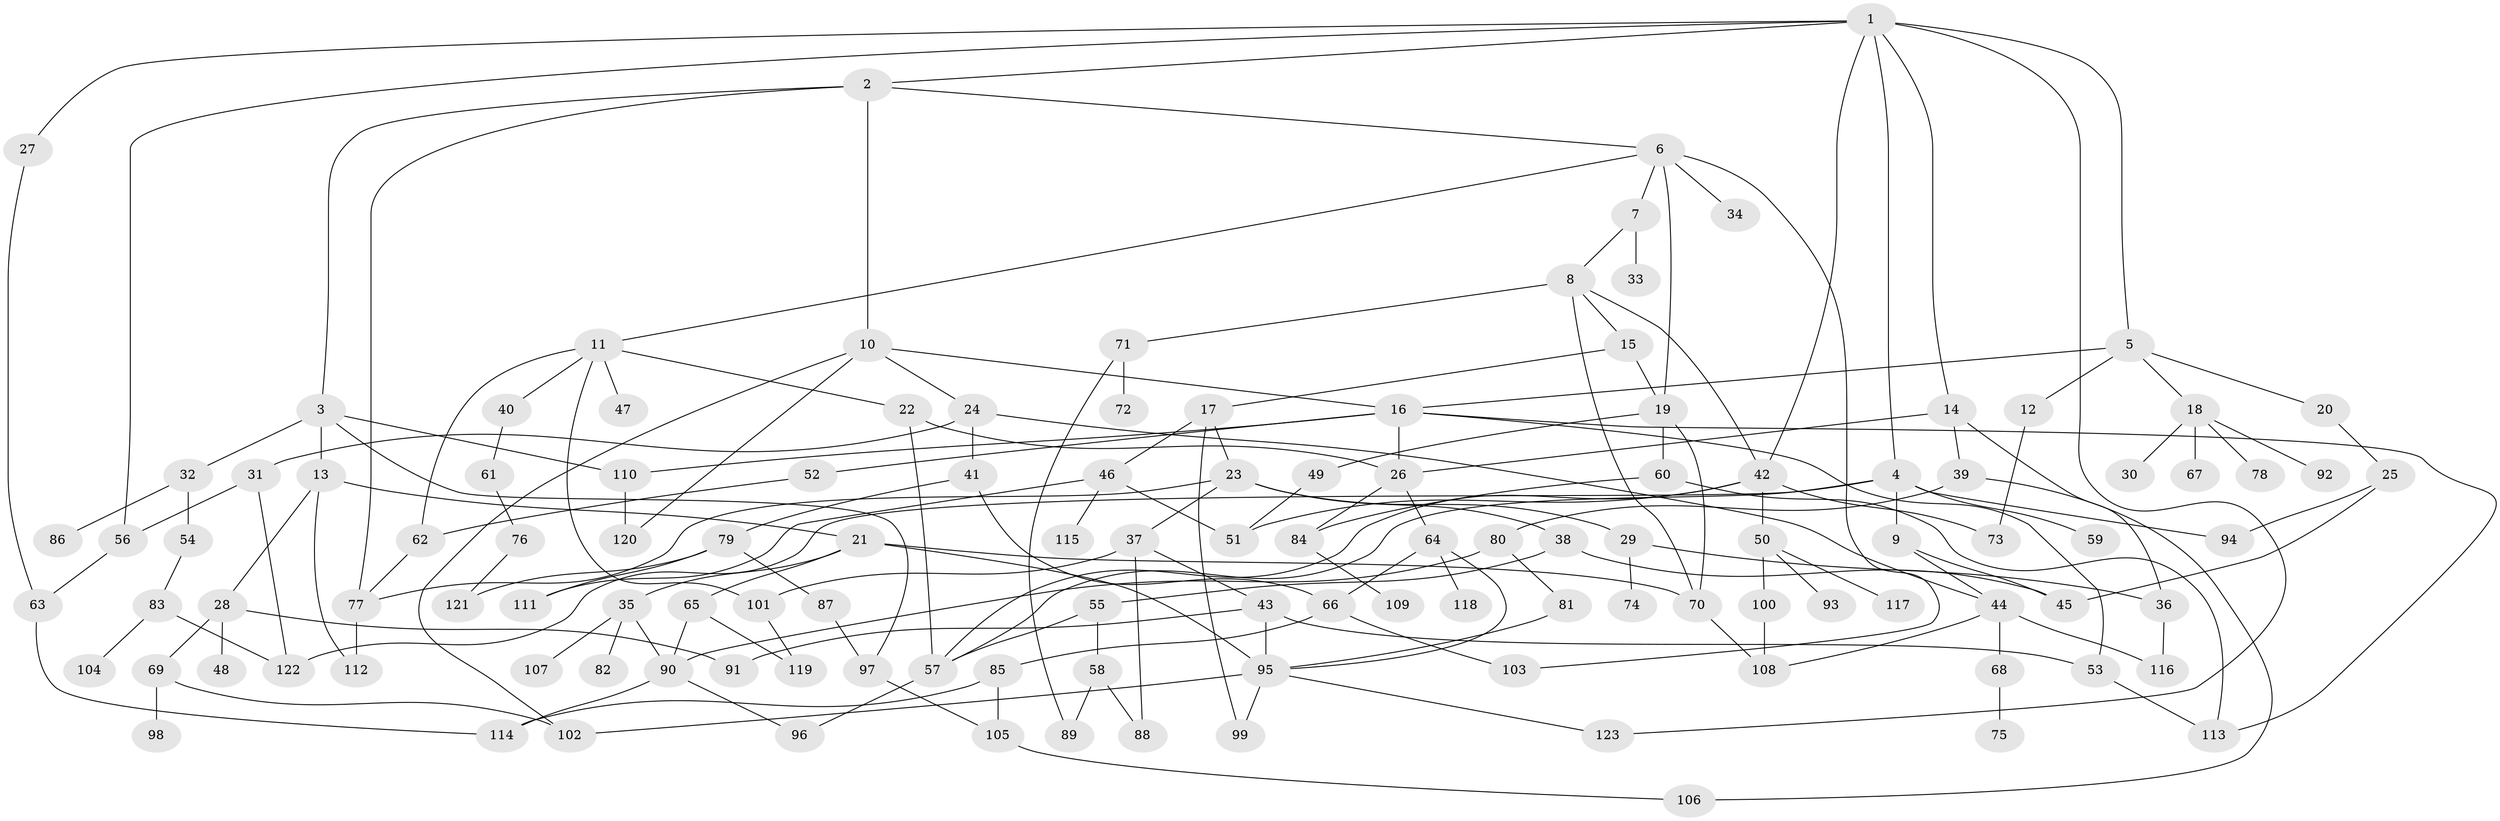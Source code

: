 // coarse degree distribution, {12: 0.012048192771084338, 9: 0.03614457831325301, 5: 0.060240963855421686, 8: 0.012048192771084338, 2: 0.2289156626506024, 3: 0.26506024096385544, 7: 0.08433734939759036, 4: 0.12048192771084337, 1: 0.18072289156626506}
// Generated by graph-tools (version 1.1) at 2025/41/03/06/25 10:41:27]
// undirected, 123 vertices, 181 edges
graph export_dot {
graph [start="1"]
  node [color=gray90,style=filled];
  1;
  2;
  3;
  4;
  5;
  6;
  7;
  8;
  9;
  10;
  11;
  12;
  13;
  14;
  15;
  16;
  17;
  18;
  19;
  20;
  21;
  22;
  23;
  24;
  25;
  26;
  27;
  28;
  29;
  30;
  31;
  32;
  33;
  34;
  35;
  36;
  37;
  38;
  39;
  40;
  41;
  42;
  43;
  44;
  45;
  46;
  47;
  48;
  49;
  50;
  51;
  52;
  53;
  54;
  55;
  56;
  57;
  58;
  59;
  60;
  61;
  62;
  63;
  64;
  65;
  66;
  67;
  68;
  69;
  70;
  71;
  72;
  73;
  74;
  75;
  76;
  77;
  78;
  79;
  80;
  81;
  82;
  83;
  84;
  85;
  86;
  87;
  88;
  89;
  90;
  91;
  92;
  93;
  94;
  95;
  96;
  97;
  98;
  99;
  100;
  101;
  102;
  103;
  104;
  105;
  106;
  107;
  108;
  109;
  110;
  111;
  112;
  113;
  114;
  115;
  116;
  117;
  118;
  119;
  120;
  121;
  122;
  123;
  1 -- 2;
  1 -- 4;
  1 -- 5;
  1 -- 14;
  1 -- 27;
  1 -- 42;
  1 -- 56;
  1 -- 123;
  2 -- 3;
  2 -- 6;
  2 -- 10;
  2 -- 77;
  3 -- 13;
  3 -- 32;
  3 -- 110;
  3 -- 97;
  4 -- 9;
  4 -- 57;
  4 -- 59;
  4 -- 94;
  4 -- 122;
  5 -- 12;
  5 -- 16;
  5 -- 18;
  5 -- 20;
  6 -- 7;
  6 -- 11;
  6 -- 34;
  6 -- 103;
  6 -- 19;
  7 -- 8;
  7 -- 33;
  8 -- 15;
  8 -- 71;
  8 -- 42;
  8 -- 70;
  9 -- 44;
  9 -- 45;
  10 -- 24;
  10 -- 102;
  10 -- 120;
  10 -- 16;
  11 -- 22;
  11 -- 40;
  11 -- 47;
  11 -- 62;
  11 -- 101;
  12 -- 73;
  13 -- 21;
  13 -- 28;
  13 -- 112;
  14 -- 26;
  14 -- 39;
  14 -- 36;
  15 -- 17;
  15 -- 19;
  16 -- 52;
  16 -- 110;
  16 -- 113;
  16 -- 26;
  16 -- 53;
  17 -- 23;
  17 -- 46;
  17 -- 99;
  18 -- 30;
  18 -- 67;
  18 -- 78;
  18 -- 92;
  19 -- 49;
  19 -- 60;
  19 -- 70;
  20 -- 25;
  21 -- 35;
  21 -- 65;
  21 -- 70;
  21 -- 95;
  22 -- 26;
  22 -- 57;
  23 -- 29;
  23 -- 37;
  23 -- 38;
  23 -- 77;
  24 -- 31;
  24 -- 41;
  24 -- 44;
  25 -- 94;
  25 -- 45;
  26 -- 64;
  26 -- 84;
  27 -- 63;
  28 -- 48;
  28 -- 69;
  28 -- 91;
  29 -- 36;
  29 -- 74;
  31 -- 56;
  31 -- 122;
  32 -- 54;
  32 -- 86;
  35 -- 82;
  35 -- 107;
  35 -- 90;
  36 -- 116;
  37 -- 43;
  37 -- 88;
  37 -- 101;
  38 -- 55;
  38 -- 45;
  39 -- 80;
  39 -- 106;
  40 -- 61;
  41 -- 79;
  41 -- 66;
  42 -- 50;
  42 -- 51;
  42 -- 57;
  42 -- 73;
  43 -- 53;
  43 -- 95;
  43 -- 91;
  44 -- 68;
  44 -- 116;
  44 -- 108;
  46 -- 111;
  46 -- 115;
  46 -- 51;
  49 -- 51;
  50 -- 93;
  50 -- 100;
  50 -- 117;
  52 -- 62;
  53 -- 113;
  54 -- 83;
  55 -- 58;
  55 -- 57;
  56 -- 63;
  57 -- 96;
  58 -- 88;
  58 -- 89;
  60 -- 113;
  60 -- 84;
  61 -- 76;
  62 -- 77;
  63 -- 114;
  64 -- 66;
  64 -- 95;
  64 -- 118;
  65 -- 119;
  65 -- 90;
  66 -- 85;
  66 -- 103;
  68 -- 75;
  69 -- 98;
  69 -- 102;
  70 -- 108;
  71 -- 72;
  71 -- 89;
  76 -- 121;
  77 -- 112;
  79 -- 87;
  79 -- 111;
  79 -- 121;
  80 -- 81;
  80 -- 90;
  81 -- 95;
  83 -- 104;
  83 -- 122;
  84 -- 109;
  85 -- 105;
  85 -- 114;
  87 -- 97;
  90 -- 96;
  90 -- 114;
  95 -- 123;
  95 -- 99;
  95 -- 102;
  97 -- 105;
  100 -- 108;
  101 -- 119;
  105 -- 106;
  110 -- 120;
}
